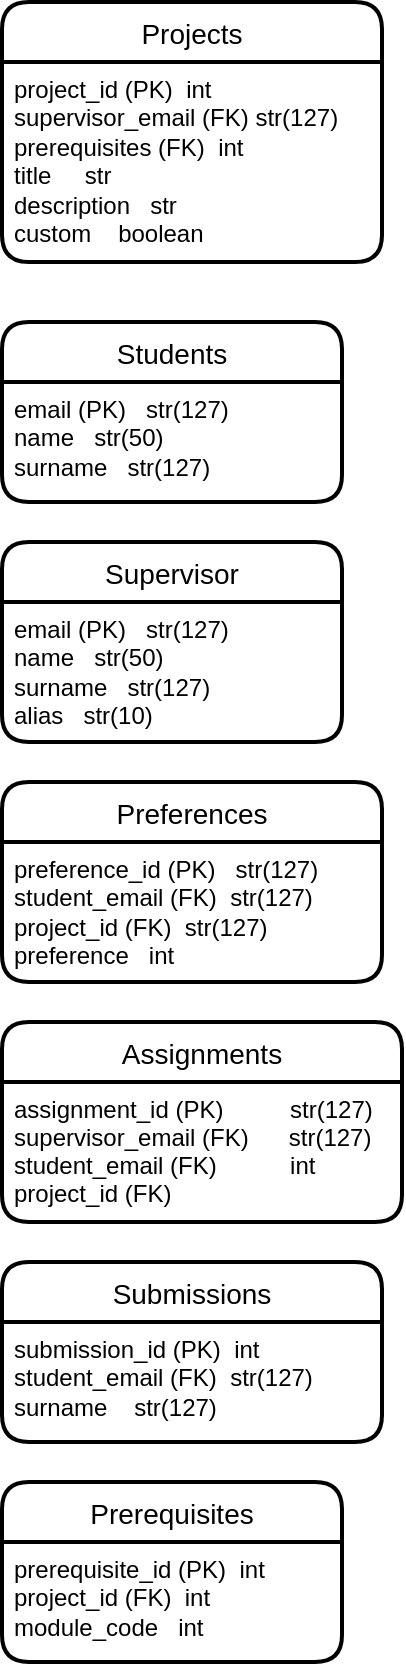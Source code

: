 <mxfile version="18.0.6" type="github">
  <diagram id="R2lEEEUBdFMjLlhIrx00" name="Page-1">
    <mxGraphModel dx="1350" dy="1893" grid="1" gridSize="10" guides="1" tooltips="1" connect="1" arrows="1" fold="1" page="1" pageScale="1" pageWidth="850" pageHeight="1100" math="0" shadow="0" extFonts="Permanent Marker^https://fonts.googleapis.com/css?family=Permanent+Marker">
      <root>
        <mxCell id="0" />
        <mxCell id="1" parent="0" />
        <mxCell id="O_--yid4OymOuht97shS-12" value="Preferences" style="swimlane;childLayout=stackLayout;horizontal=1;startSize=30;horizontalStack=0;rounded=1;fontSize=14;fontStyle=0;strokeWidth=2;resizeParent=0;resizeLast=1;shadow=0;dashed=0;align=center;" vertex="1" parent="1">
          <mxGeometry x="290" y="250" width="190" height="100" as="geometry" />
        </mxCell>
        <mxCell id="O_--yid4OymOuht97shS-13" value="preference_id (PK)&lt;span style=&quot;&quot;&gt;	&lt;span style=&quot;white-space: pre;&quot;&gt;	&lt;/span&gt;&lt;span style=&quot;white-space: pre;&quot;&gt;	&lt;/span&gt;&lt;/span&gt;&lt;span style=&quot;&quot;&gt;&lt;/span&gt;str(127)&lt;br&gt;student_email (FK)&lt;span style=&quot;white-space: pre;&quot;&gt;	&lt;/span&gt;&lt;span style=&quot;white-space: pre;&quot;&gt;	&lt;/span&gt;str(127)&amp;nbsp;&amp;nbsp;&lt;br&gt;project_id (FK)&lt;span style=&quot;white-space: pre;&quot;&gt;	&lt;/span&gt;&lt;span style=&quot;white-space: pre;&quot;&gt;	&lt;/span&gt;str(127)&lt;br&gt;preference&lt;span style=&quot;white-space: pre;&quot;&gt;	&lt;/span&gt;&lt;span style=&quot;white-space: pre;&quot;&gt;	&lt;/span&gt;&lt;span style=&quot;white-space: pre;&quot;&gt;	&lt;/span&gt;int" style="align=left;strokeColor=none;fillColor=none;spacingLeft=4;fontSize=12;verticalAlign=top;resizable=0;rotatable=0;part=1;html=1;" vertex="1" parent="O_--yid4OymOuht97shS-12">
          <mxGeometry y="30" width="190" height="70" as="geometry" />
        </mxCell>
        <mxCell id="O_--yid4OymOuht97shS-14" value="Assignments" style="swimlane;childLayout=stackLayout;horizontal=1;startSize=30;horizontalStack=0;rounded=1;fontSize=14;fontStyle=0;strokeWidth=2;resizeParent=0;resizeLast=1;shadow=0;dashed=0;align=center;" vertex="1" parent="1">
          <mxGeometry x="290" y="370" width="200" height="100" as="geometry" />
        </mxCell>
        <mxCell id="O_--yid4OymOuht97shS-15" value="assignment_id (PK)          str(127)&#xa;supervisor_email (FK)      str(127)&#xa;student_email (FK)           int&#xa;project_id (FK)               &#xa;&#xa;&#xa;" style="align=left;strokeColor=none;fillColor=none;spacingLeft=4;fontSize=12;verticalAlign=top;resizable=0;rotatable=0;part=1;" vertex="1" parent="O_--yid4OymOuht97shS-14">
          <mxGeometry y="30" width="200" height="70" as="geometry" />
        </mxCell>
        <mxCell id="O_--yid4OymOuht97shS-19" value="Supervisor" style="swimlane;childLayout=stackLayout;horizontal=1;startSize=30;horizontalStack=0;rounded=1;fontSize=14;fontStyle=0;strokeWidth=2;resizeParent=0;resizeLast=1;shadow=0;dashed=0;align=center;" vertex="1" parent="1">
          <mxGeometry x="290" y="130" width="170" height="100" as="geometry" />
        </mxCell>
        <mxCell id="O_--yid4OymOuht97shS-20" value="email (PK)&lt;span style=&quot;&quot;&gt;	&lt;span style=&quot;white-space: pre;&quot;&gt;	&lt;/span&gt;&lt;span style=&quot;white-space: pre;&quot;&gt;	&lt;/span&gt;&lt;/span&gt;&lt;span style=&quot;&quot;&gt;&lt;/span&gt;str(127)&lt;br&gt;name&lt;span style=&quot;white-space: pre;&quot;&gt;	&lt;/span&gt;&lt;span style=&quot;white-space: pre;&quot;&gt;	&lt;/span&gt;&lt;span style=&quot;white-space: pre;&quot;&gt;	&lt;/span&gt;str(50)&lt;br&gt;&lt;div&gt;surname&lt;span style=&quot;white-space: pre;&quot;&gt;	&lt;/span&gt;&lt;span style=&quot;white-space: pre;&quot;&gt;	&lt;/span&gt;&lt;span style=&quot;white-space: pre;&quot;&gt;	&lt;/span&gt;str(127)&lt;/div&gt;&lt;div&gt;alias&lt;span style=&quot;white-space: pre;&quot;&gt;	&lt;/span&gt;&lt;span style=&quot;white-space: pre;&quot;&gt;	&lt;/span&gt;&lt;span style=&quot;white-space: pre;&quot;&gt;	&lt;/span&gt;str(10)&lt;br&gt;&lt;/div&gt;" style="align=left;strokeColor=none;fillColor=none;spacingLeft=4;fontSize=12;verticalAlign=top;resizable=0;rotatable=0;part=1;html=1;" vertex="1" parent="O_--yid4OymOuht97shS-19">
          <mxGeometry y="30" width="170" height="70" as="geometry" />
        </mxCell>
        <mxCell id="O_--yid4OymOuht97shS-21" value="Students" style="swimlane;childLayout=stackLayout;horizontal=1;startSize=30;horizontalStack=0;rounded=1;fontSize=14;fontStyle=0;strokeWidth=2;resizeParent=0;resizeLast=1;shadow=0;dashed=0;align=center;" vertex="1" parent="1">
          <mxGeometry x="290" y="20" width="170" height="90" as="geometry" />
        </mxCell>
        <mxCell id="O_--yid4OymOuht97shS-22" value="email (PK)&lt;span style=&quot;&quot;&gt;	&lt;span style=&quot;white-space: pre;&quot;&gt;	&lt;/span&gt;&lt;span style=&quot;white-space: pre;&quot;&gt;	&lt;/span&gt;&lt;/span&gt;&lt;span style=&quot;&quot;&gt;&lt;/span&gt;str(127)&lt;br&gt;name&lt;span style=&quot;white-space: pre;&quot;&gt;	&lt;/span&gt;&lt;span style=&quot;white-space: pre;&quot;&gt;	&lt;/span&gt;&lt;span style=&quot;white-space: pre;&quot;&gt;	&lt;/span&gt;str(50)&lt;br&gt;&lt;div&gt;surname&lt;span style=&quot;white-space: pre;&quot;&gt;	&lt;/span&gt;&lt;span style=&quot;white-space: pre;&quot;&gt;	&lt;/span&gt;&lt;span style=&quot;white-space: pre;&quot;&gt;	&lt;/span&gt;str(127)&lt;/div&gt;&lt;div&gt;&lt;br&gt;&lt;/div&gt;" style="align=left;strokeColor=none;fillColor=none;spacingLeft=4;fontSize=12;verticalAlign=top;resizable=0;rotatable=0;part=1;html=1;" vertex="1" parent="O_--yid4OymOuht97shS-21">
          <mxGeometry y="30" width="170" height="60" as="geometry" />
        </mxCell>
        <mxCell id="O_--yid4OymOuht97shS-24" value="Projects" style="swimlane;childLayout=stackLayout;horizontal=1;startSize=30;horizontalStack=0;rounded=1;fontSize=14;fontStyle=0;strokeWidth=2;resizeParent=0;resizeLast=1;shadow=0;dashed=0;align=center;" vertex="1" parent="1">
          <mxGeometry x="290" y="-140" width="190" height="130" as="geometry" />
        </mxCell>
        <mxCell id="O_--yid4OymOuht97shS-25" value="&lt;div&gt;project_id (PK)&lt;span style=&quot;white-space: pre;&quot;&gt;	&lt;/span&gt;&lt;span style=&quot;white-space: pre;&quot;&gt;	&lt;/span&gt;int&lt;/div&gt;&lt;div&gt;supervisor_email (FK)&lt;span style=&quot;white-space: pre;&quot;&gt;	&lt;/span&gt;str(127)&lt;/div&gt;&lt;div&gt;prerequisites (FK)&lt;span style=&quot;white-space: pre;&quot;&gt;	&lt;/span&gt;&lt;span style=&quot;white-space: pre;&quot;&gt;	&lt;/span&gt;int&lt;/div&gt;&lt;div&gt;title&lt;span style=&quot;white-space: pre;&quot;&gt;	&lt;/span&gt;&lt;span style=&quot;white-space: pre;&quot;&gt;	&lt;/span&gt;&lt;span style=&quot;white-space: pre;&quot;&gt;	&lt;/span&gt;&lt;span style=&quot;white-space: pre;&quot;&gt;	&lt;/span&gt;&lt;span style=&quot;white-space: pre;&quot;&gt;	&lt;/span&gt;str&lt;/div&gt;&lt;div&gt;description&lt;span style=&quot;white-space: pre;&quot;&gt;	&lt;/span&gt;&lt;span style=&quot;white-space: pre;&quot;&gt;	&lt;/span&gt;&lt;span style=&quot;white-space: pre;&quot;&gt;	&lt;/span&gt;str&lt;/div&gt;&lt;div&gt;custom&lt;span style=&quot;white-space: pre;&quot;&gt;	&lt;/span&gt;&lt;span style=&quot;white-space: pre;&quot;&gt;	&lt;/span&gt;&lt;span style=&quot;white-space: pre;&quot;&gt;	&lt;/span&gt;&lt;span style=&quot;white-space: pre;&quot;&gt;	&lt;/span&gt;boolean&lt;br&gt;&lt;/div&gt;" style="align=left;strokeColor=none;fillColor=none;spacingLeft=4;fontSize=12;verticalAlign=top;resizable=0;rotatable=0;part=1;html=1;" vertex="1" parent="O_--yid4OymOuht97shS-24">
          <mxGeometry y="30" width="190" height="100" as="geometry" />
        </mxCell>
        <mxCell id="O_--yid4OymOuht97shS-28" value="Submissions" style="swimlane;childLayout=stackLayout;horizontal=1;startSize=30;horizontalStack=0;rounded=1;fontSize=14;fontStyle=0;strokeWidth=2;resizeParent=0;resizeLast=1;shadow=0;dashed=0;align=center;" vertex="1" parent="1">
          <mxGeometry x="290" y="490" width="190" height="90" as="geometry" />
        </mxCell>
        <mxCell id="O_--yid4OymOuht97shS-29" value="submission_id (PK)&lt;span style=&quot;&quot;&gt; &lt;span style=&quot;white-space: pre;&quot;&gt;	&lt;/span&gt;&lt;/span&gt;int&lt;br&gt;student_email (FK)&lt;span style=&quot;white-space: pre;&quot;&gt;	&lt;/span&gt;&lt;span style=&quot;white-space: pre;&quot;&gt;	&lt;/span&gt;str(127)&lt;br&gt;&lt;div&gt;surname&lt;span style=&quot;white-space: pre;&quot;&gt;	&lt;/span&gt;&lt;span style=&quot;white-space: pre;&quot;&gt;	&lt;/span&gt;&lt;span style=&quot;white-space: pre;&quot;&gt;	&lt;span style=&quot;white-space: pre;&quot;&gt;	&lt;/span&gt;&lt;/span&gt;str(127)&lt;/div&gt;&lt;div&gt;&lt;br&gt;&lt;/div&gt;" style="align=left;strokeColor=none;fillColor=none;spacingLeft=4;fontSize=12;verticalAlign=top;resizable=0;rotatable=0;part=1;html=1;" vertex="1" parent="O_--yid4OymOuht97shS-28">
          <mxGeometry y="30" width="190" height="60" as="geometry" />
        </mxCell>
        <mxCell id="O_--yid4OymOuht97shS-30" value="Prerequisites" style="swimlane;childLayout=stackLayout;horizontal=1;startSize=30;horizontalStack=0;rounded=1;fontSize=14;fontStyle=0;strokeWidth=2;resizeParent=0;resizeLast=1;shadow=0;dashed=0;align=center;" vertex="1" parent="1">
          <mxGeometry x="290" y="600" width="170" height="90" as="geometry" />
        </mxCell>
        <mxCell id="O_--yid4OymOuht97shS-31" value="prerequisite_id (PK)&lt;span style=&quot;&quot;&gt; &lt;span style=&quot;white-space: pre;&quot;&gt;	&lt;/span&gt;&lt;/span&gt;int&lt;br&gt;project_id (FK)&lt;span style=&quot;white-space: pre;&quot;&gt;	&lt;/span&gt;&lt;span style=&quot;white-space: pre;&quot;&gt;	&lt;/span&gt;int&lt;br&gt;&lt;div&gt;module_code&lt;span style=&quot;white-space: pre;&quot;&gt;	&lt;/span&gt;&lt;span style=&quot;white-space: pre;&quot;&gt;	&lt;/span&gt;&lt;span style=&quot;white-space: pre;&quot;&gt;	int&lt;/span&gt;&lt;/div&gt;&lt;div&gt;&lt;br&gt;&lt;/div&gt;" style="align=left;strokeColor=none;fillColor=none;spacingLeft=4;fontSize=12;verticalAlign=top;resizable=0;rotatable=0;part=1;html=1;" vertex="1" parent="O_--yid4OymOuht97shS-30">
          <mxGeometry y="30" width="170" height="60" as="geometry" />
        </mxCell>
      </root>
    </mxGraphModel>
  </diagram>
</mxfile>
